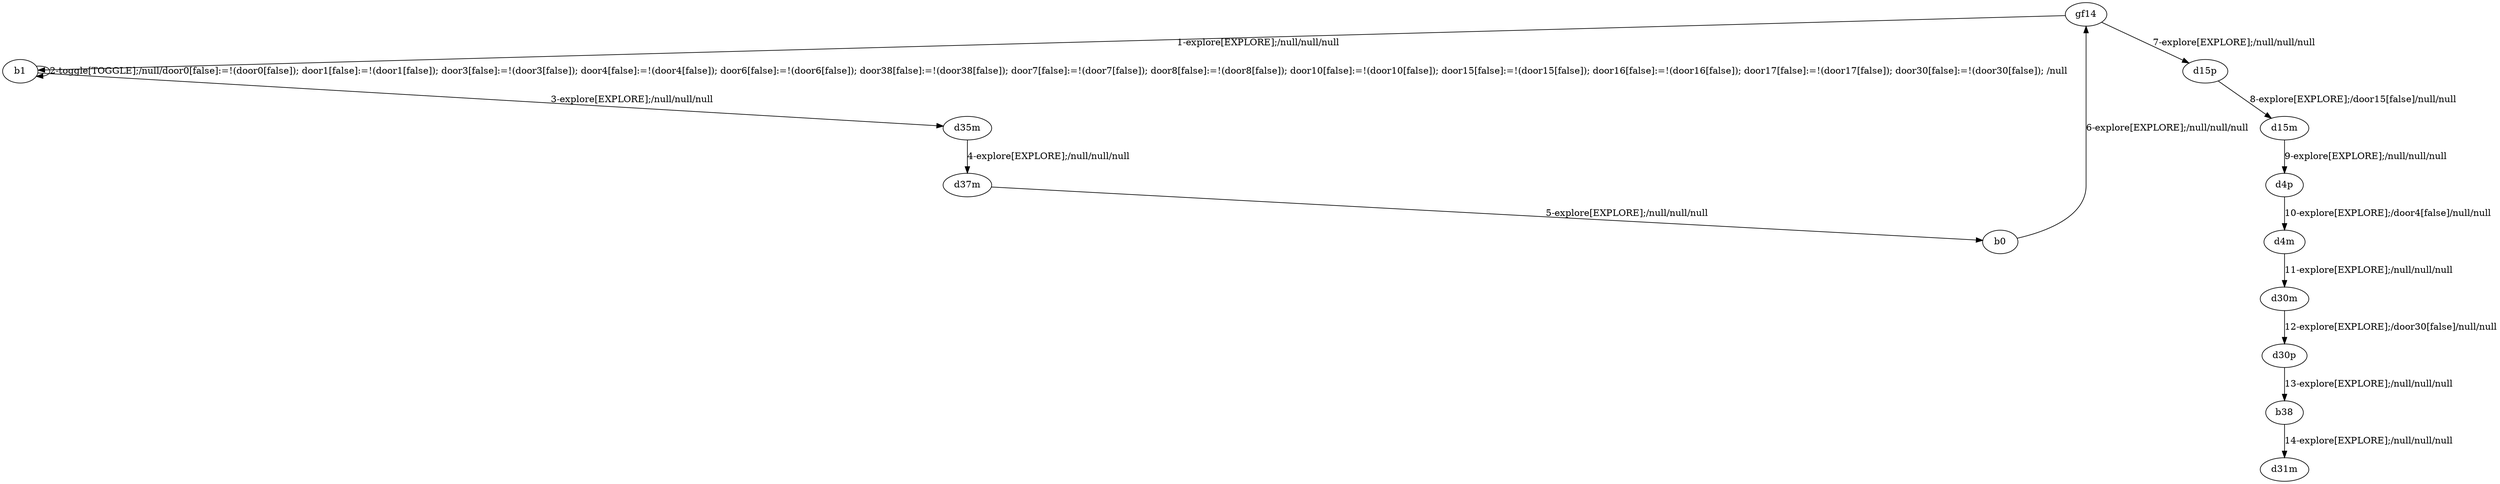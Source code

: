 # Total number of goals covered by this test: 2
# b38 --> d31m
# d30p --> b38

digraph g {
"gf14" -> "b1" [label = "1-explore[EXPLORE];/null/null/null"];
"b1" -> "b1" [label = "2-toggle[TOGGLE];/null/door0[false]:=!(door0[false]); door1[false]:=!(door1[false]); door3[false]:=!(door3[false]); door4[false]:=!(door4[false]); door6[false]:=!(door6[false]); door38[false]:=!(door38[false]); door7[false]:=!(door7[false]); door8[false]:=!(door8[false]); door10[false]:=!(door10[false]); door15[false]:=!(door15[false]); door16[false]:=!(door16[false]); door17[false]:=!(door17[false]); door30[false]:=!(door30[false]); /null"];
"b1" -> "d35m" [label = "3-explore[EXPLORE];/null/null/null"];
"d35m" -> "d37m" [label = "4-explore[EXPLORE];/null/null/null"];
"d37m" -> "b0" [label = "5-explore[EXPLORE];/null/null/null"];
"b0" -> "gf14" [label = "6-explore[EXPLORE];/null/null/null"];
"gf14" -> "d15p" [label = "7-explore[EXPLORE];/null/null/null"];
"d15p" -> "d15m" [label = "8-explore[EXPLORE];/door15[false]/null/null"];
"d15m" -> "d4p" [label = "9-explore[EXPLORE];/null/null/null"];
"d4p" -> "d4m" [label = "10-explore[EXPLORE];/door4[false]/null/null"];
"d4m" -> "d30m" [label = "11-explore[EXPLORE];/null/null/null"];
"d30m" -> "d30p" [label = "12-explore[EXPLORE];/door30[false]/null/null"];
"d30p" -> "b38" [label = "13-explore[EXPLORE];/null/null/null"];
"b38" -> "d31m" [label = "14-explore[EXPLORE];/null/null/null"];
}